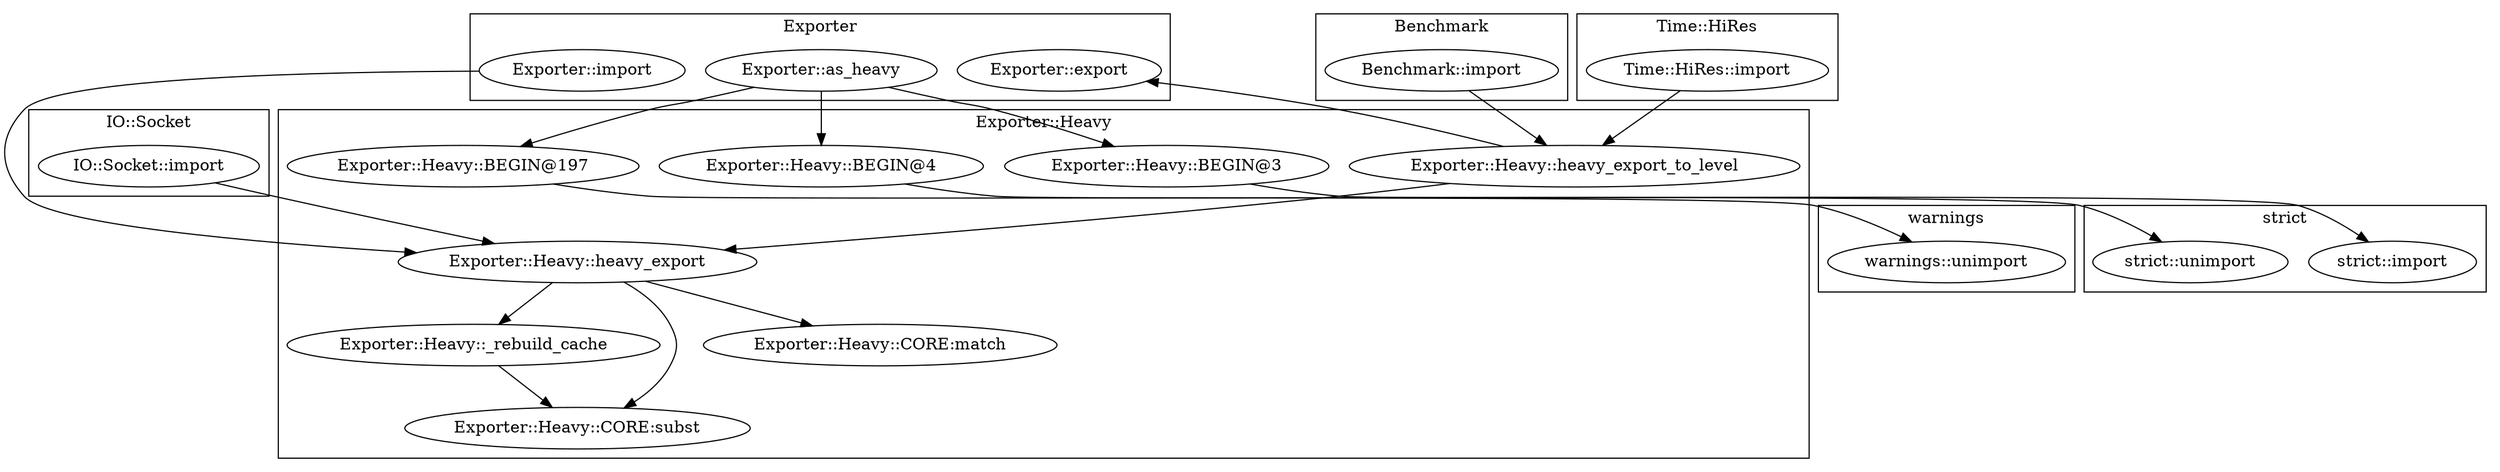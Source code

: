 digraph {
graph [overlap=false]
subgraph cluster_warnings {
	label="warnings";
	"warnings::unimport";
}
subgraph cluster_strict {
	label="strict";
	"strict::import";
	"strict::unimport";
}
subgraph cluster_Exporter_Heavy {
	label="Exporter::Heavy";
	"Exporter::Heavy::_rebuild_cache";
	"Exporter::Heavy::BEGIN@197";
	"Exporter::Heavy::CORE:subst";
	"Exporter::Heavy::heavy_export_to_level";
	"Exporter::Heavy::BEGIN@4";
	"Exporter::Heavy::CORE:match";
	"Exporter::Heavy::heavy_export";
	"Exporter::Heavy::BEGIN@3";
}
subgraph cluster_Exporter {
	label="Exporter";
	"Exporter::import";
	"Exporter::as_heavy";
	"Exporter::export";
}
subgraph cluster_IO_Socket {
	label="IO::Socket";
	"IO::Socket::import";
}
subgraph cluster_Benchmark {
	label="Benchmark";
	"Benchmark::import";
}
subgraph cluster_Time_HiRes {
	label="Time::HiRes";
	"Time::HiRes::import";
}
"Exporter::Heavy::BEGIN@197" -> "warnings::unimport";
"Exporter::as_heavy" -> "Exporter::Heavy::BEGIN@4";
"Benchmark::import" -> "Exporter::Heavy::heavy_export_to_level";
"Time::HiRes::import" -> "Exporter::Heavy::heavy_export_to_level";
"Exporter::as_heavy" -> "Exporter::Heavy::BEGIN@197";
"Exporter::Heavy::heavy_export" -> "Exporter::Heavy::CORE:match";
"Exporter::Heavy::heavy_export" -> "Exporter::Heavy::_rebuild_cache";
"Exporter::Heavy::BEGIN@4" -> "strict::unimport";
"Exporter::Heavy::heavy_export_to_level" -> "Exporter::export";
"Exporter::Heavy::_rebuild_cache" -> "Exporter::Heavy::CORE:subst";
"Exporter::Heavy::heavy_export" -> "Exporter::Heavy::CORE:subst";
"Exporter::import" -> "Exporter::Heavy::heavy_export";
"IO::Socket::import" -> "Exporter::Heavy::heavy_export";
"Exporter::Heavy::heavy_export_to_level" -> "Exporter::Heavy::heavy_export";
"Exporter::Heavy::BEGIN@3" -> "strict::import";
"Exporter::as_heavy" -> "Exporter::Heavy::BEGIN@3";
}
